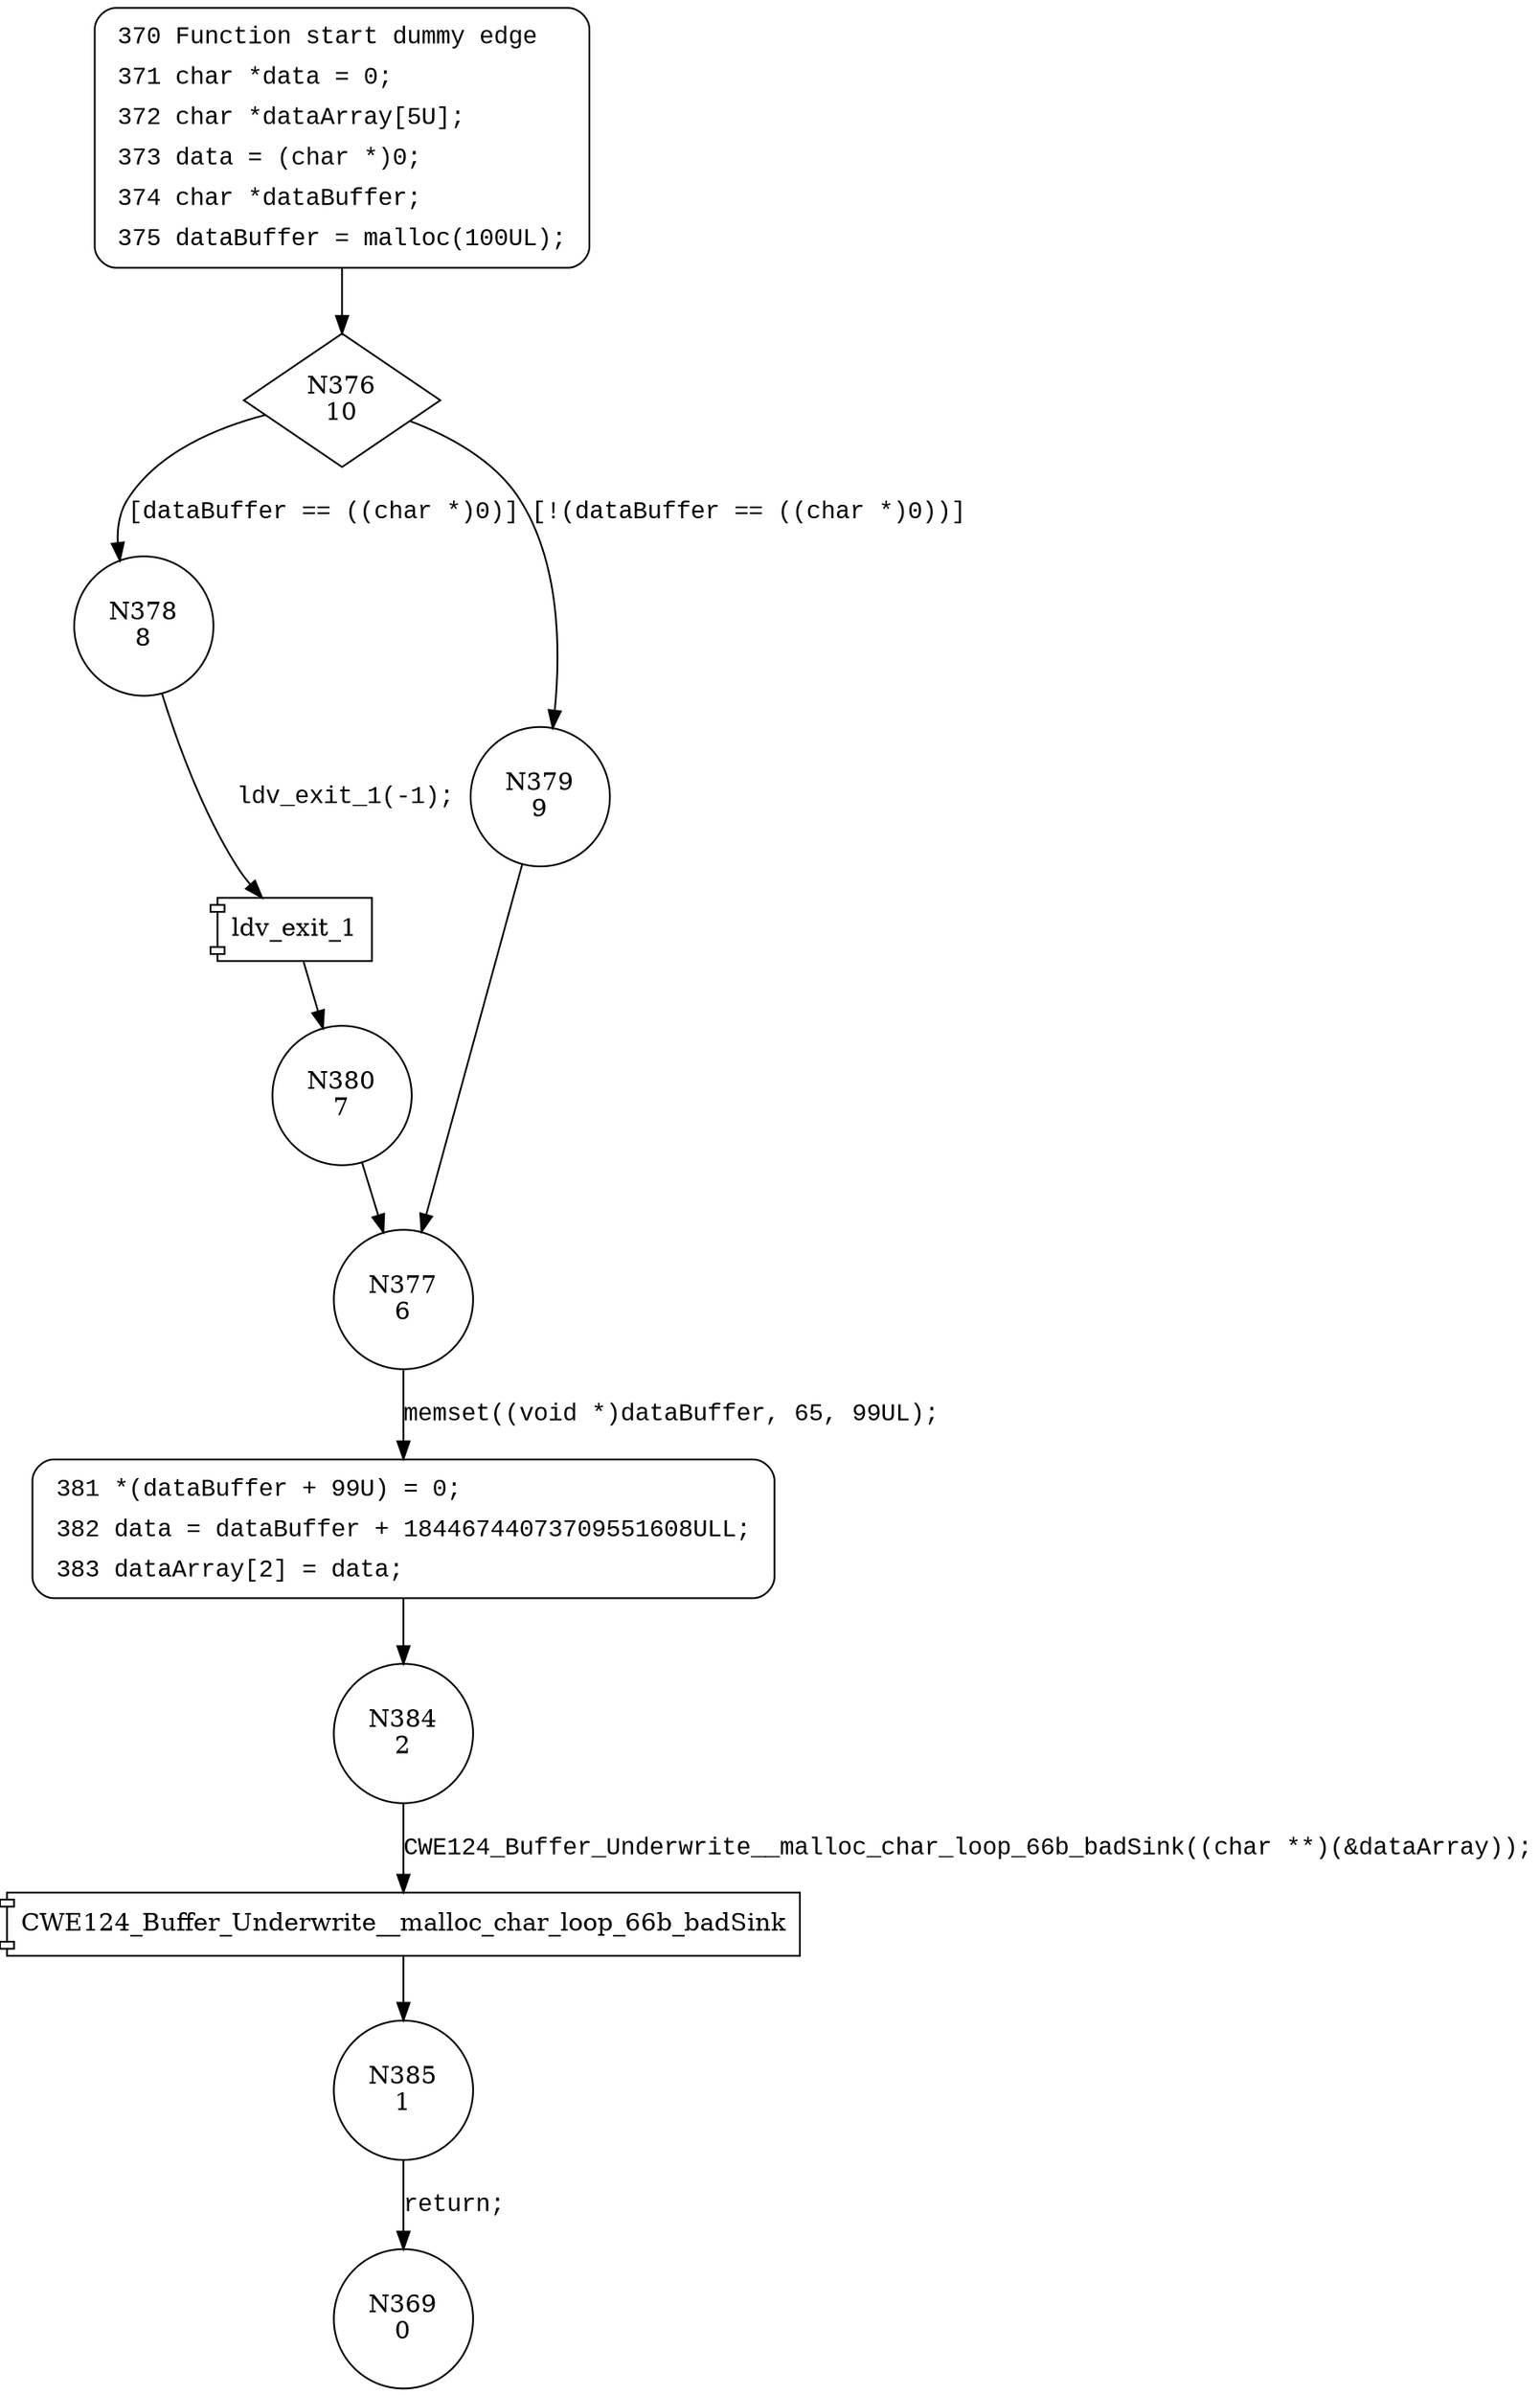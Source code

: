 digraph CWE124_Buffer_Underwrite__malloc_char_loop_66_bad {
376 [shape="diamond" label="N376\n10"]
378 [shape="circle" label="N378\n8"]
379 [shape="circle" label="N379\n9"]
377 [shape="circle" label="N377\n6"]
381 [shape="circle" label="N381\n5"]
384 [shape="circle" label="N384\n2"]
385 [shape="circle" label="N385\n1"]
380 [shape="circle" label="N380\n7"]
369 [shape="circle" label="N369\n0"]
370 [style="filled,bold" penwidth="1" fillcolor="white" fontname="Courier New" shape="Mrecord" label=<<table border="0" cellborder="0" cellpadding="3" bgcolor="white"><tr><td align="right">370</td><td align="left">Function start dummy edge</td></tr><tr><td align="right">371</td><td align="left">char *data = 0;</td></tr><tr><td align="right">372</td><td align="left">char *dataArray[5U];</td></tr><tr><td align="right">373</td><td align="left">data = (char *)0;</td></tr><tr><td align="right">374</td><td align="left">char *dataBuffer;</td></tr><tr><td align="right">375</td><td align="left">dataBuffer = malloc(100UL);</td></tr></table>>]
370 -> 376[label=""]
381 [style="filled,bold" penwidth="1" fillcolor="white" fontname="Courier New" shape="Mrecord" label=<<table border="0" cellborder="0" cellpadding="3" bgcolor="white"><tr><td align="right">381</td><td align="left">*(dataBuffer + 99U) = 0;</td></tr><tr><td align="right">382</td><td align="left">data = dataBuffer + 18446744073709551608ULL;</td></tr><tr><td align="right">383</td><td align="left">dataArray[2] = data;</td></tr></table>>]
381 -> 384[label=""]
376 -> 378 [label="[dataBuffer == ((char *)0)]" fontname="Courier New"]
376 -> 379 [label="[!(dataBuffer == ((char *)0))]" fontname="Courier New"]
377 -> 381 [label="memset((void *)dataBuffer, 65, 99UL);" fontname="Courier New"]
100025 [shape="component" label="CWE124_Buffer_Underwrite__malloc_char_loop_66b_badSink"]
384 -> 100025 [label="CWE124_Buffer_Underwrite__malloc_char_loop_66b_badSink((char **)(&dataArray));" fontname="Courier New"]
100025 -> 385 [label="" fontname="Courier New"]
100026 [shape="component" label="ldv_exit_1"]
378 -> 100026 [label="ldv_exit_1(-1);" fontname="Courier New"]
100026 -> 380 [label="" fontname="Courier New"]
379 -> 377 [label="" fontname="Courier New"]
385 -> 369 [label="return;" fontname="Courier New"]
380 -> 377 [label="" fontname="Courier New"]
}